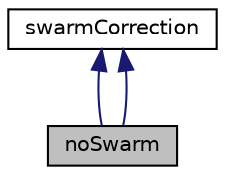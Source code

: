 digraph "noSwarm"
{
  bgcolor="transparent";
  edge [fontname="Helvetica",fontsize="10",labelfontname="Helvetica",labelfontsize="10"];
  node [fontname="Helvetica",fontsize="10",shape=record];
  Node0 [label="noSwarm",height=0.2,width=0.4,color="black", fillcolor="grey75", style="filled", fontcolor="black"];
  Node1 -> Node0 [dir="back",color="midnightblue",fontsize="10",style="solid",fontname="Helvetica"];
  Node1 [label="swarmCorrection",height=0.2,width=0.4,color="black",URL="$a02508.html"];
  Node1 -> Node0 [dir="back",color="midnightblue",fontsize="10",style="solid",fontname="Helvetica"];
}
